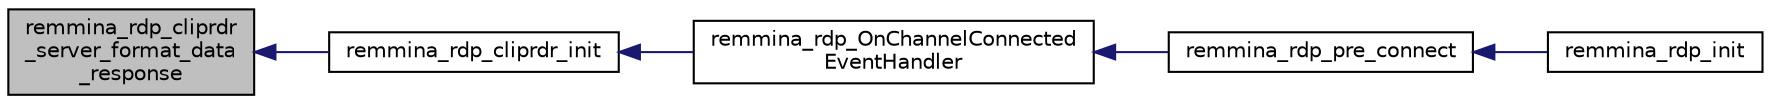 digraph "remmina_rdp_cliprdr_server_format_data_response"
{
  edge [fontname="Helvetica",fontsize="10",labelfontname="Helvetica",labelfontsize="10"];
  node [fontname="Helvetica",fontsize="10",shape=record];
  rankdir="LR";
  Node473 [label="remmina_rdp_cliprdr\l_server_format_data\l_response",height=0.2,width=0.4,color="black", fillcolor="grey75", style="filled", fontcolor="black"];
  Node473 -> Node474 [dir="back",color="midnightblue",fontsize="10",style="solid",fontname="Helvetica"];
  Node474 [label="remmina_rdp_cliprdr_init",height=0.2,width=0.4,color="black", fillcolor="white", style="filled",URL="$rdp__cliprdr_8h.html#a9425378cc9b2da11eb4b866c8069e4aa"];
  Node474 -> Node475 [dir="back",color="midnightblue",fontsize="10",style="solid",fontname="Helvetica"];
  Node475 [label="remmina_rdp_OnChannelConnected\lEventHandler",height=0.2,width=0.4,color="black", fillcolor="white", style="filled",URL="$rdp__channels_8h.html#a759a6601ddb16301f0f6c39a6e88425a"];
  Node475 -> Node476 [dir="back",color="midnightblue",fontsize="10",style="solid",fontname="Helvetica"];
  Node476 [label="remmina_rdp_pre_connect",height=0.2,width=0.4,color="black", fillcolor="white", style="filled",URL="$rdp__plugin_8c.html#a0bc4113554537fd1a9e4c8bb9201e789"];
  Node476 -> Node477 [dir="back",color="midnightblue",fontsize="10",style="solid",fontname="Helvetica"];
  Node477 [label="remmina_rdp_init",height=0.2,width=0.4,color="black", fillcolor="white", style="filled",URL="$rdp__plugin_8c.html#a6dd204e4f7a63fdcdfb6cd3066cbf309"];
}

